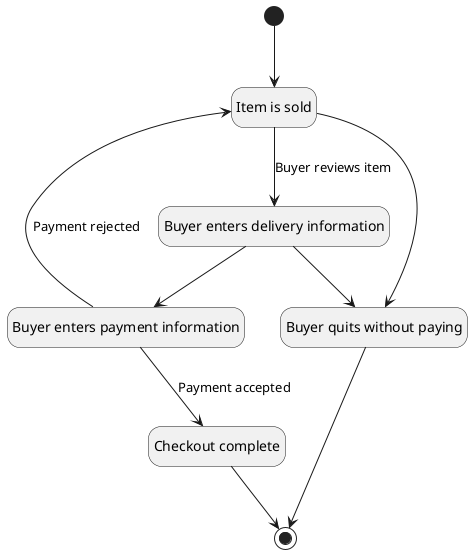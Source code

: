 @startuml

hide empty description

state Item1 as "Item is sold" 
state Item2 as "Buyer enters delivery information"
state Item3 as "Buyer enters payment information"
state Item4 as "Checkout complete"
state ItemU as "Buyer quits without paying"


[*] --> Item1
Item1 --> Item2 : Buyer reviews item
Item2 --> Item3
Item3 --> Item1 : Payment rejected
Item3 --> Item4 : Payment accepted
Item4 --> [*]

Item1 --> ItemU
Item2 --> ItemU
ItemU --> [*]


@enduml